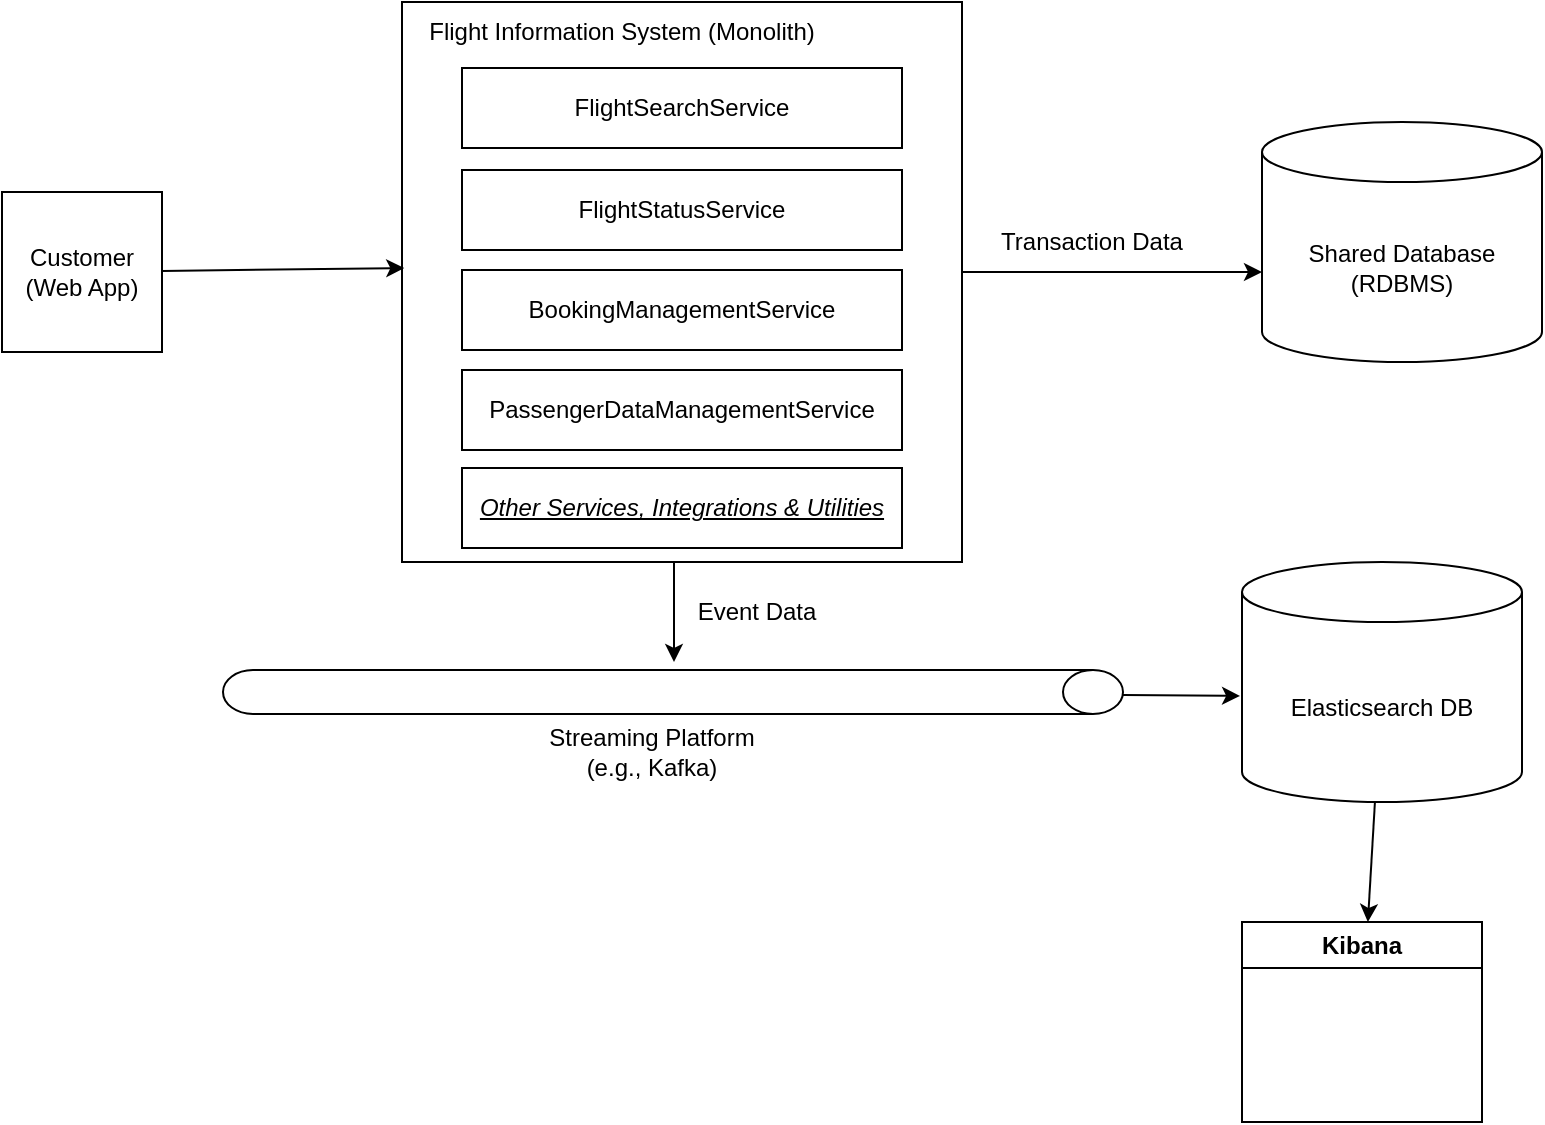 <mxfile>
    <diagram id="rY4A8EPSjpD08Lf-LVS9" name="Monolithic System">
        <mxGraphModel dx="798" dy="784" grid="1" gridSize="10" guides="1" tooltips="1" connect="1" arrows="1" fold="1" page="1" pageScale="1" pageWidth="850" pageHeight="1100" math="0" shadow="0">
            <root>
                <mxCell id="0"/>
                <mxCell id="1" parent="0"/>
                <mxCell id="22" value="" style="group" vertex="1" connectable="0" parent="1">
                    <mxGeometry x="108" y="89" width="770" height="560" as="geometry"/>
                </mxCell>
                <mxCell id="10" style="edgeStyle=none;html=1;entryX=0;entryY=0.625;entryDx=0;entryDy=0;entryPerimeter=0;" edge="1" parent="22" target="8">
                    <mxGeometry relative="1" as="geometry">
                        <mxPoint x="480" y="135" as="sourcePoint"/>
                    </mxGeometry>
                </mxCell>
                <mxCell id="11" style="edgeStyle=none;html=1;" edge="1" parent="22">
                    <mxGeometry relative="1" as="geometry">
                        <mxPoint x="336" y="280" as="sourcePoint"/>
                        <mxPoint x="336" y="330" as="targetPoint"/>
                    </mxGeometry>
                </mxCell>
                <mxCell id="2" value="" style="whiteSpace=wrap;html=1;aspect=fixed;" vertex="1" parent="22">
                    <mxGeometry x="200" width="280" height="280" as="geometry"/>
                </mxCell>
                <mxCell id="3" value="Flight Information System (Monolith)" style="text;html=1;strokeColor=none;fillColor=none;align=center;verticalAlign=middle;whiteSpace=wrap;rounded=0;" vertex="1" parent="22">
                    <mxGeometry x="200" width="220" height="30" as="geometry"/>
                </mxCell>
                <mxCell id="4" value="FlightSearchService" style="rounded=0;whiteSpace=wrap;html=1;" vertex="1" parent="22">
                    <mxGeometry x="230" y="33" width="220" height="40" as="geometry"/>
                </mxCell>
                <mxCell id="5" value="FlightStatusService" style="rounded=0;whiteSpace=wrap;html=1;" vertex="1" parent="22">
                    <mxGeometry x="230" y="84" width="220" height="40" as="geometry"/>
                </mxCell>
                <mxCell id="6" value="BookingManagementService" style="rounded=0;whiteSpace=wrap;html=1;" vertex="1" parent="22">
                    <mxGeometry x="230" y="134" width="220" height="40" as="geometry"/>
                </mxCell>
                <mxCell id="7" value="PassengerDataManagementService" style="rounded=0;whiteSpace=wrap;html=1;" vertex="1" parent="22">
                    <mxGeometry x="230" y="184" width="220" height="40" as="geometry"/>
                </mxCell>
                <mxCell id="8" value="Shared Database (RDBMS)" style="shape=cylinder3;whiteSpace=wrap;html=1;boundedLbl=1;backgroundOutline=1;size=15;" vertex="1" parent="22">
                    <mxGeometry x="630" y="60" width="140" height="120" as="geometry"/>
                </mxCell>
                <mxCell id="9" value="" style="shape=cylinder3;whiteSpace=wrap;html=1;boundedLbl=1;backgroundOutline=1;size=15;rotation=90;" vertex="1" parent="22">
                    <mxGeometry x="324.5" y="120" width="22" height="450" as="geometry"/>
                </mxCell>
                <mxCell id="12" value="Elasticsearch DB" style="shape=cylinder3;whiteSpace=wrap;html=1;boundedLbl=1;backgroundOutline=1;size=15;" vertex="1" parent="22">
                    <mxGeometry x="620" y="280" width="140" height="120" as="geometry"/>
                </mxCell>
                <mxCell id="15" style="edgeStyle=none;html=1;entryX=-0.007;entryY=0.558;entryDx=0;entryDy=0;entryPerimeter=0;" edge="1" parent="22" source="9" target="12">
                    <mxGeometry relative="1" as="geometry"/>
                </mxCell>
                <mxCell id="13" value="Kibana" style="swimlane;whiteSpace=wrap;html=1;" vertex="1" parent="22">
                    <mxGeometry x="620" y="460" width="120" height="100" as="geometry"/>
                </mxCell>
                <mxCell id="14" style="edgeStyle=none;html=1;" edge="1" parent="22" source="12" target="13">
                    <mxGeometry relative="1" as="geometry"/>
                </mxCell>
                <mxCell id="16" value="Transaction Data" style="text;html=1;strokeColor=none;fillColor=none;align=center;verticalAlign=middle;whiteSpace=wrap;rounded=0;" vertex="1" parent="22">
                    <mxGeometry x="490" y="105" width="110" height="30" as="geometry"/>
                </mxCell>
                <mxCell id="17" value="Event Data" style="text;html=1;strokeColor=none;fillColor=none;align=center;verticalAlign=middle;whiteSpace=wrap;rounded=0;" vertex="1" parent="22">
                    <mxGeometry x="340" y="290" width="75" height="30" as="geometry"/>
                </mxCell>
                <mxCell id="18" value="Streaming Platform (e.g., Kafka)" style="text;html=1;strokeColor=none;fillColor=none;align=center;verticalAlign=middle;whiteSpace=wrap;rounded=0;" vertex="1" parent="22">
                    <mxGeometry x="270" y="360" width="110" height="30" as="geometry"/>
                </mxCell>
                <mxCell id="20" style="edgeStyle=none;html=1;entryX=0.004;entryY=0.475;entryDx=0;entryDy=0;entryPerimeter=0;" edge="1" parent="22" source="19" target="2">
                    <mxGeometry relative="1" as="geometry"/>
                </mxCell>
                <mxCell id="19" value="Customer&lt;br&gt;(Web App)" style="whiteSpace=wrap;html=1;aspect=fixed;" vertex="1" parent="22">
                    <mxGeometry y="95" width="80" height="80" as="geometry"/>
                </mxCell>
                <mxCell id="21" value="&lt;u&gt;&lt;i&gt;Other Services, Integrations &amp;amp; Utilities&lt;/i&gt;&lt;/u&gt;" style="rounded=0;whiteSpace=wrap;html=1;" vertex="1" parent="22">
                    <mxGeometry x="230" y="233" width="220" height="40" as="geometry"/>
                </mxCell>
            </root>
        </mxGraphModel>
    </diagram>
    <diagram id="BOEQWp2oFNmfjviG9RFT" name="Microservices Approach">
        <mxGraphModel dx="798" dy="784" grid="1" gridSize="10" guides="1" tooltips="1" connect="1" arrows="1" fold="1" page="1" pageScale="1" pageWidth="850" pageHeight="1100" math="0" shadow="0">
            <root>
                <mxCell id="0"/>
                <mxCell id="1" parent="0"/>
                <mxCell id="hM8DisS7Gj-5HCy1pa1a-14" style="edgeStyle=none;html=1;entryX=0;entryY=0.5;entryDx=0;entryDy=0;" edge="1" parent="1" source="7boxjd91qMSVNKTkGt6S-1" target="9ZDk69ope1jAaOdF15rO-1">
                    <mxGeometry relative="1" as="geometry"/>
                </mxCell>
                <mxCell id="7boxjd91qMSVNKTkGt6S-1" value="Customer&lt;br&gt;Web App" style="rounded=0;whiteSpace=wrap;html=1;" vertex="1" parent="1">
                    <mxGeometry x="50" y="150" width="90" height="80" as="geometry"/>
                </mxCell>
                <mxCell id="hM8DisS7Gj-5HCy1pa1a-10" style="edgeStyle=none;html=1;entryX=0;entryY=0.5;entryDx=0;entryDy=0;exitX=1;exitY=0.25;exitDx=0;exitDy=0;" edge="1" parent="1" source="9ZDk69ope1jAaOdF15rO-1" target="9ZDk69ope1jAaOdF15rO-2">
                    <mxGeometry relative="1" as="geometry"/>
                </mxCell>
                <mxCell id="hM8DisS7Gj-5HCy1pa1a-11" style="edgeStyle=none;html=1;entryX=0;entryY=0.5;entryDx=0;entryDy=0;exitX=1;exitY=0.5;exitDx=0;exitDy=0;" edge="1" parent="1" source="9ZDk69ope1jAaOdF15rO-1" target="9ZDk69ope1jAaOdF15rO-3">
                    <mxGeometry relative="1" as="geometry"/>
                </mxCell>
                <mxCell id="hM8DisS7Gj-5HCy1pa1a-21" style="edgeStyle=none;html=1;entryX=0;entryY=0.5;entryDx=0;entryDy=0;exitX=1;exitY=1;exitDx=0;exitDy=0;" edge="1" parent="1" source="9ZDk69ope1jAaOdF15rO-1" target="hM8DisS7Gj-5HCy1pa1a-19">
                    <mxGeometry relative="1" as="geometry"/>
                </mxCell>
                <mxCell id="9ZDk69ope1jAaOdF15rO-1" value="API Gateway" style="rounded=0;whiteSpace=wrap;html=1;" vertex="1" parent="1">
                    <mxGeometry x="240" y="170" width="160" height="40" as="geometry"/>
                </mxCell>
                <mxCell id="hM8DisS7Gj-5HCy1pa1a-7" style="edgeStyle=none;html=1;entryX=0;entryY=0.5;entryDx=0;entryDy=0;entryPerimeter=0;" edge="1" parent="1" source="9ZDk69ope1jAaOdF15rO-2" target="9ZDk69ope1jAaOdF15rO-5">
                    <mxGeometry relative="1" as="geometry"/>
                </mxCell>
                <mxCell id="hM8DisS7Gj-5HCy1pa1a-12" style="edgeStyle=none;html=1;entryX=-0.182;entryY=0.921;entryDx=0;entryDy=0;entryPerimeter=0;" edge="1" parent="1" source="9ZDk69ope1jAaOdF15rO-2" target="hM8DisS7Gj-5HCy1pa1a-1">
                    <mxGeometry relative="1" as="geometry"/>
                </mxCell>
                <mxCell id="9ZDk69ope1jAaOdF15rO-2" value="flight-service" style="rounded=0;whiteSpace=wrap;html=1;" vertex="1" parent="1">
                    <mxGeometry x="520" y="60" width="120" height="60" as="geometry"/>
                </mxCell>
                <mxCell id="hM8DisS7Gj-5HCy1pa1a-8" style="edgeStyle=none;html=1;entryX=0;entryY=0.5;entryDx=0;entryDy=0;entryPerimeter=0;" edge="1" parent="1" source="9ZDk69ope1jAaOdF15rO-3" target="9ZDk69ope1jAaOdF15rO-6">
                    <mxGeometry relative="1" as="geometry"/>
                </mxCell>
                <mxCell id="hM8DisS7Gj-5HCy1pa1a-13" style="edgeStyle=none;html=1;exitX=0;exitY=1;exitDx=0;exitDy=0;entryX=0;entryY=0.819;entryDx=0;entryDy=0;entryPerimeter=0;" edge="1" parent="1" source="9ZDk69ope1jAaOdF15rO-3" target="hM8DisS7Gj-5HCy1pa1a-1">
                    <mxGeometry relative="1" as="geometry">
                        <mxPoint x="230" y="550" as="targetPoint"/>
                    </mxGeometry>
                </mxCell>
                <mxCell id="9ZDk69ope1jAaOdF15rO-3" value="flight-status-service" style="rounded=0;whiteSpace=wrap;html=1;" vertex="1" parent="1">
                    <mxGeometry x="520" y="190" width="120" height="60" as="geometry"/>
                </mxCell>
                <mxCell id="hM8DisS7Gj-5HCy1pa1a-9" style="edgeStyle=none;html=1;entryX=0;entryY=0.5;entryDx=0;entryDy=0;entryPerimeter=0;" edge="1" parent="1" source="9ZDk69ope1jAaOdF15rO-4" target="9ZDk69ope1jAaOdF15rO-7">
                    <mxGeometry relative="1" as="geometry"/>
                </mxCell>
                <mxCell id="9ZDk69ope1jAaOdF15rO-4" value="Monolithic Booking System&lt;br&gt;(Legacy)" style="rounded=0;whiteSpace=wrap;html=1;" vertex="1" parent="1">
                    <mxGeometry x="495" y="429" width="170" height="140" as="geometry"/>
                </mxCell>
                <mxCell id="9ZDk69ope1jAaOdF15rO-5" value="flight DB" style="shape=cylinder3;whiteSpace=wrap;html=1;boundedLbl=1;backgroundOutline=1;size=15;" vertex="1" parent="1">
                    <mxGeometry x="728" y="10" width="60" height="80" as="geometry"/>
                </mxCell>
                <mxCell id="9ZDk69ope1jAaOdF15rO-6" value="flight-status DB" style="shape=cylinder3;whiteSpace=wrap;html=1;boundedLbl=1;backgroundOutline=1;size=15;" vertex="1" parent="1">
                    <mxGeometry x="700" y="150" width="60" height="80" as="geometry"/>
                </mxCell>
                <mxCell id="9ZDk69ope1jAaOdF15rO-7" value="Legacy DB" style="shape=cylinder3;whiteSpace=wrap;html=1;boundedLbl=1;backgroundOutline=1;size=15;" vertex="1" parent="1">
                    <mxGeometry x="730" y="429" width="110" height="140" as="geometry"/>
                </mxCell>
                <mxCell id="hM8DisS7Gj-5HCy1pa1a-5" style="edgeStyle=none;html=1;entryX=0;entryY=0.5;entryDx=0;entryDy=0;entryPerimeter=0;" edge="1" parent="1" source="hM8DisS7Gj-5HCy1pa1a-1" target="hM8DisS7Gj-5HCy1pa1a-2">
                    <mxGeometry relative="1" as="geometry"/>
                </mxCell>
                <mxCell id="hM8DisS7Gj-5HCy1pa1a-1" value="" style="shape=cylinder3;whiteSpace=wrap;html=1;boundedLbl=1;backgroundOutline=1;size=15;rotation=90;" vertex="1" parent="1">
                    <mxGeometry x="348.5" y="429" width="22" height="450" as="geometry"/>
                </mxCell>
                <mxCell id="hM8DisS7Gj-5HCy1pa1a-6" style="edgeStyle=none;html=1;entryX=0;entryY=0.5;entryDx=0;entryDy=0;" edge="1" parent="1" source="hM8DisS7Gj-5HCy1pa1a-2" target="hM8DisS7Gj-5HCy1pa1a-3">
                    <mxGeometry relative="1" as="geometry"/>
                </mxCell>
                <mxCell id="hM8DisS7Gj-5HCy1pa1a-2" value="Elasticsearch DB" style="shape=cylinder3;whiteSpace=wrap;html=1;boundedLbl=1;backgroundOutline=1;size=15;" vertex="1" parent="1">
                    <mxGeometry x="665" y="589" width="140" height="120" as="geometry"/>
                </mxCell>
                <mxCell id="hM8DisS7Gj-5HCy1pa1a-3" value="Kibana" style="swimlane;whiteSpace=wrap;html=1;" vertex="1" parent="1">
                    <mxGeometry x="873.5" y="599" width="120" height="100" as="geometry"/>
                </mxCell>
                <mxCell id="hM8DisS7Gj-5HCy1pa1a-4" value="Streaming Platform&amp;nbsp; for Elasticsearch&lt;br&gt;(e.g., Kafka)" style="text;html=1;strokeColor=none;fillColor=none;align=center;verticalAlign=middle;whiteSpace=wrap;rounded=0;" vertex="1" parent="1">
                    <mxGeometry x="290" y="669" width="250" height="30" as="geometry"/>
                </mxCell>
                <mxCell id="hM8DisS7Gj-5HCy1pa1a-15" value="" style="shape=cylinder3;whiteSpace=wrap;html=1;boundedLbl=1;backgroundOutline=1;size=15;rotation=90;" vertex="1" parent="1">
                    <mxGeometry x="976.5" y="125" width="22" height="190" as="geometry"/>
                </mxCell>
                <mxCell id="hM8DisS7Gj-5HCy1pa1a-16" value="Kafka Topic for Microservices" style="text;html=1;strokeColor=none;fillColor=none;align=center;verticalAlign=middle;whiteSpace=wrap;rounded=0;" vertex="1" parent="1">
                    <mxGeometry x="901.5" y="170" width="172" height="30" as="geometry"/>
                </mxCell>
                <mxCell id="hM8DisS7Gj-5HCy1pa1a-17" value="" style="endArrow=classic;startArrow=classic;html=1;exitX=1;exitY=0.75;exitDx=0;exitDy=0;entryX=0;entryY=1;entryDx=0;entryDy=-15;entryPerimeter=0;" edge="1" parent="1" source="9ZDk69ope1jAaOdF15rO-2" target="hM8DisS7Gj-5HCy1pa1a-15">
                    <mxGeometry width="50" height="50" relative="1" as="geometry">
                        <mxPoint x="470" y="40" as="sourcePoint"/>
                        <mxPoint x="520" y="-10" as="targetPoint"/>
                    </mxGeometry>
                </mxCell>
                <mxCell id="hM8DisS7Gj-5HCy1pa1a-18" value="" style="endArrow=classic;startArrow=classic;html=1;entryX=0.5;entryY=1;entryDx=0;entryDy=0;entryPerimeter=0;exitX=1;exitY=1;exitDx=0;exitDy=0;" edge="1" parent="1" source="9ZDk69ope1jAaOdF15rO-3" target="hM8DisS7Gj-5HCy1pa1a-15">
                    <mxGeometry width="50" height="50" relative="1" as="geometry">
                        <mxPoint x="390" y="70" as="sourcePoint"/>
                        <mxPoint x="440" y="20" as="targetPoint"/>
                    </mxGeometry>
                </mxCell>
                <mxCell id="hM8DisS7Gj-5HCy1pa1a-20" style="edgeStyle=none;html=1;entryX=0.541;entryY=0.014;entryDx=0;entryDy=0;entryPerimeter=0;" edge="1" parent="1" source="hM8DisS7Gj-5HCy1pa1a-19" target="9ZDk69ope1jAaOdF15rO-4">
                    <mxGeometry relative="1" as="geometry"/>
                </mxCell>
                <mxCell id="hM8DisS7Gj-5HCy1pa1a-23" style="edgeStyle=none;html=1;entryX=0;entryY=0;entryDx=0;entryDy=330;entryPerimeter=0;exitX=0;exitY=0.75;exitDx=0;exitDy=0;" edge="1" parent="1" source="hM8DisS7Gj-5HCy1pa1a-19" target="hM8DisS7Gj-5HCy1pa1a-1">
                    <mxGeometry relative="1" as="geometry"/>
                </mxCell>
                <mxCell id="hM8DisS7Gj-5HCy1pa1a-19" value="booking_system-gateway" style="rounded=0;whiteSpace=wrap;html=1;" vertex="1" parent="1">
                    <mxGeometry x="500" y="310" width="150" height="60" as="geometry"/>
                </mxCell>
                <mxCell id="hM8DisS7Gj-5HCy1pa1a-22" value="" style="endArrow=classic;startArrow=classic;html=1;exitX=1;exitY=1;exitDx=0;exitDy=-15;exitPerimeter=0;entryX=1;entryY=0.75;entryDx=0;entryDy=0;" edge="1" parent="1" source="hM8DisS7Gj-5HCy1pa1a-15" target="hM8DisS7Gj-5HCy1pa1a-19">
                    <mxGeometry width="50" height="50" relative="1" as="geometry">
                        <mxPoint x="320.5" y="310" as="sourcePoint"/>
                        <mxPoint x="520" y="310" as="targetPoint"/>
                    </mxGeometry>
                </mxCell>
                <mxCell id="hM8DisS7Gj-5HCy1pa1a-24" value="Event Data published to&amp;nbsp;" style="text;html=1;strokeColor=none;fillColor=none;align=center;verticalAlign=middle;whiteSpace=wrap;rounded=0;" vertex="1" parent="1">
                    <mxGeometry x="220" y="535" width="180" height="30" as="geometry"/>
                </mxCell>
                <mxCell id="hM8DisS7Gj-5HCy1pa1a-25" value="Microservices will interact through" style="text;html=1;strokeColor=none;fillColor=none;align=center;verticalAlign=middle;whiteSpace=wrap;rounded=0;rotation=-90;" vertex="1" parent="1">
                    <mxGeometry x="734" y="200" width="200" height="30" as="geometry"/>
                </mxCell>
            </root>
        </mxGraphModel>
    </diagram>
</mxfile>